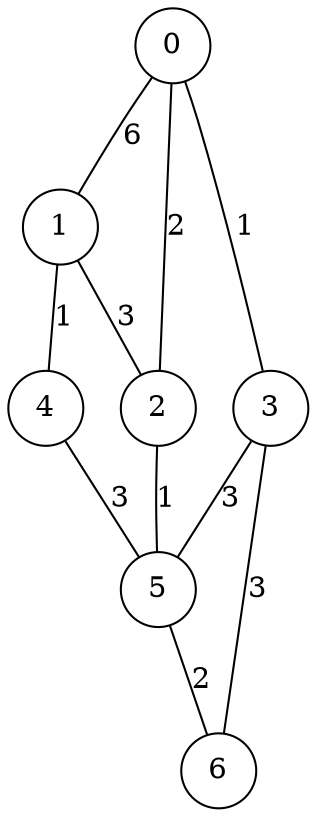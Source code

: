 graph G
{
  node [ shape = circle ];
  0 -- 1 [label="6"]
  0 -- 2 [label="2"]
  0 -- 3 [label="1"]
  1 -- 2 [label="3"]
  1 -- 4 [label="1"]
  2 -- 5 [label="1"]
  3 -- 5 [label="3"]
  3 -- 6 [label="3"]
  4 -- 5 [label="3"]
  5 -- 6 [label="2"]
}